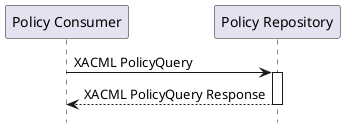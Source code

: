@startuml
hide footbox

participant "Policy Consumer" as PC
participant "Policy Repository" as PR

PC -> PR : XACML PolicyQuery
activate PR
PR --> PC : XACML PolicyQuery Response
deactivate PR


@enduml
